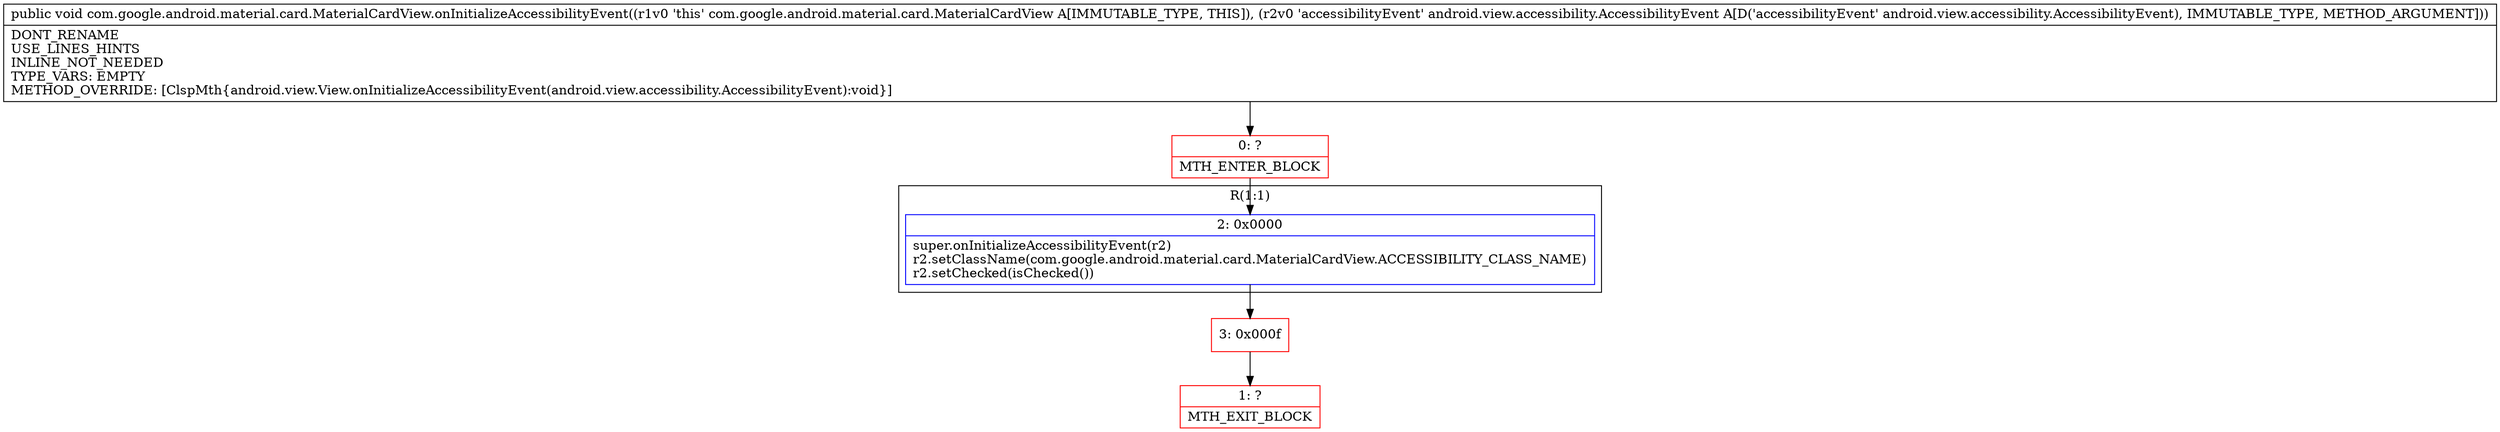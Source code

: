 digraph "CFG forcom.google.android.material.card.MaterialCardView.onInitializeAccessibilityEvent(Landroid\/view\/accessibility\/AccessibilityEvent;)V" {
subgraph cluster_Region_1970620685 {
label = "R(1:1)";
node [shape=record,color=blue];
Node_2 [shape=record,label="{2\:\ 0x0000|super.onInitializeAccessibilityEvent(r2)\lr2.setClassName(com.google.android.material.card.MaterialCardView.ACCESSIBILITY_CLASS_NAME)\lr2.setChecked(isChecked())\l}"];
}
Node_0 [shape=record,color=red,label="{0\:\ ?|MTH_ENTER_BLOCK\l}"];
Node_3 [shape=record,color=red,label="{3\:\ 0x000f}"];
Node_1 [shape=record,color=red,label="{1\:\ ?|MTH_EXIT_BLOCK\l}"];
MethodNode[shape=record,label="{public void com.google.android.material.card.MaterialCardView.onInitializeAccessibilityEvent((r1v0 'this' com.google.android.material.card.MaterialCardView A[IMMUTABLE_TYPE, THIS]), (r2v0 'accessibilityEvent' android.view.accessibility.AccessibilityEvent A[D('accessibilityEvent' android.view.accessibility.AccessibilityEvent), IMMUTABLE_TYPE, METHOD_ARGUMENT]))  | DONT_RENAME\lUSE_LINES_HINTS\lINLINE_NOT_NEEDED\lTYPE_VARS: EMPTY\lMETHOD_OVERRIDE: [ClspMth\{android.view.View.onInitializeAccessibilityEvent(android.view.accessibility.AccessibilityEvent):void\}]\l}"];
MethodNode -> Node_0;Node_2 -> Node_3;
Node_0 -> Node_2;
Node_3 -> Node_1;
}

